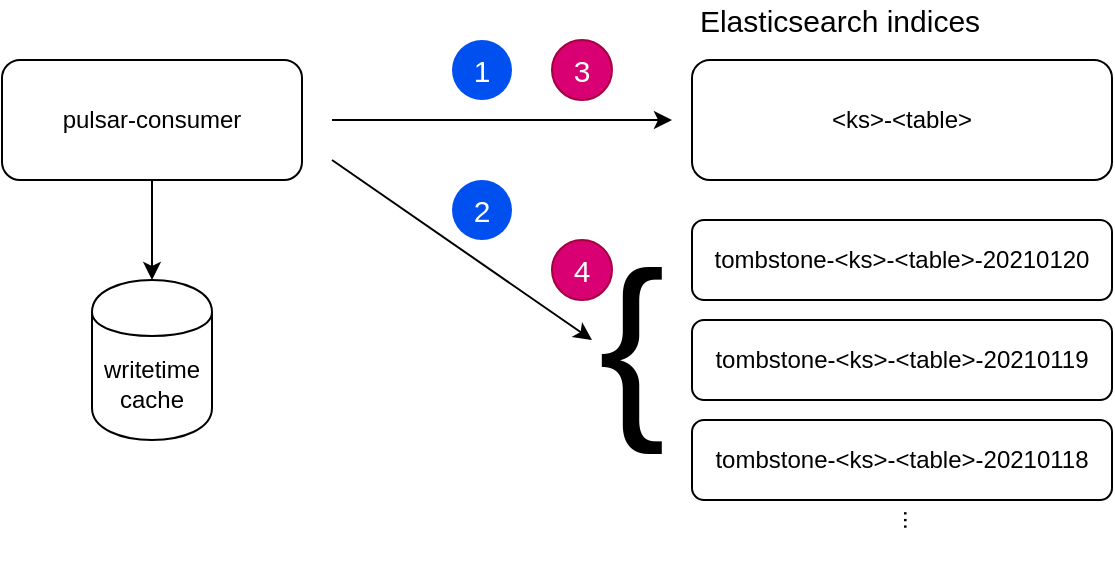<mxfile version="12.3.2" type="device" pages="1"><diagram id="TKYlDI84mGSAWzJuTBNp" name="Page-1"><mxGraphModel dx="737" dy="627" grid="0" gridSize="10" guides="0" tooltips="1" connect="1" arrows="1" fold="1" page="1" pageScale="1" pageWidth="1169" pageHeight="827" math="0" shadow="0"><root><mxCell id="0"/><mxCell id="1" parent="0"/><mxCell id="mSl51fGQp5bu1JZQM_za-1" value="&amp;lt;ks&amp;gt;-&amp;lt;table&amp;gt;" style="rounded=1;whiteSpace=wrap;html=1;" vertex="1" parent="1"><mxGeometry x="510" y="120" width="210" height="60" as="geometry"/></mxCell><mxCell id="mSl51fGQp5bu1JZQM_za-2" value="tombstone-&amp;lt;ks&amp;gt;-&amp;lt;table&amp;gt;-20210120" style="rounded=1;whiteSpace=wrap;html=1;" vertex="1" parent="1"><mxGeometry x="510" y="200" width="210" height="40" as="geometry"/></mxCell><mxCell id="mSl51fGQp5bu1JZQM_za-5" value="tombstone-&amp;lt;ks&amp;gt;-&amp;lt;table&amp;gt;-20210119" style="rounded=1;whiteSpace=wrap;html=1;" vertex="1" parent="1"><mxGeometry x="510" y="250" width="210" height="40" as="geometry"/></mxCell><mxCell id="mSl51fGQp5bu1JZQM_za-6" value="tombstone-&amp;lt;ks&amp;gt;-&amp;lt;table&amp;gt;-20210118" style="rounded=1;whiteSpace=wrap;html=1;" vertex="1" parent="1"><mxGeometry x="510" y="300" width="210" height="40" as="geometry"/></mxCell><mxCell id="mSl51fGQp5bu1JZQM_za-7" value="..." style="text;html=1;strokeColor=none;fillColor=none;align=center;verticalAlign=middle;whiteSpace=wrap;rounded=0;rotation=90;" vertex="1" parent="1"><mxGeometry x="600" y="340" width="40" height="20" as="geometry"/></mxCell><mxCell id="mSl51fGQp5bu1JZQM_za-8" value="pulsar-consumer" style="rounded=1;whiteSpace=wrap;html=1;" vertex="1" parent="1"><mxGeometry x="165" y="120" width="150" height="60" as="geometry"/></mxCell><mxCell id="mSl51fGQp5bu1JZQM_za-10" value="writetime&lt;br&gt;cache" style="shape=cylinder;whiteSpace=wrap;html=1;boundedLbl=1;backgroundOutline=1;" vertex="1" parent="1"><mxGeometry x="210" y="230" width="60" height="80" as="geometry"/></mxCell><mxCell id="mSl51fGQp5bu1JZQM_za-11" value="" style="endArrow=classic;html=1;" edge="1" parent="1"><mxGeometry width="50" height="50" relative="1" as="geometry"><mxPoint x="330" y="150" as="sourcePoint"/><mxPoint x="500" y="150" as="targetPoint"/></mxGeometry></mxCell><mxCell id="mSl51fGQp5bu1JZQM_za-12" value="" style="endArrow=classic;html=1;entryX=0;entryY=0.5;entryDx=0;entryDy=0;" edge="1" parent="1" target="mSl51fGQp5bu1JZQM_za-13"><mxGeometry width="50" height="50" relative="1" as="geometry"><mxPoint x="330" y="170" as="sourcePoint"/><mxPoint x="480" y="250" as="targetPoint"/></mxGeometry></mxCell><mxCell id="mSl51fGQp5bu1JZQM_za-13" value="{" style="text;html=1;strokeColor=none;fillColor=none;align=center;verticalAlign=middle;whiteSpace=wrap;rounded=0;fontSize=100;" vertex="1" parent="1"><mxGeometry x="460" y="190" width="40" height="140" as="geometry"/></mxCell><mxCell id="mSl51fGQp5bu1JZQM_za-14" value="" style="endArrow=classic;html=1;fontSize=100;exitX=0.5;exitY=1;exitDx=0;exitDy=0;entryX=0.5;entryY=0;entryDx=0;entryDy=0;" edge="1" parent="1" source="mSl51fGQp5bu1JZQM_za-8" target="mSl51fGQp5bu1JZQM_za-10"><mxGeometry width="50" height="50" relative="1" as="geometry"><mxPoint x="140" y="250" as="sourcePoint"/><mxPoint x="190" y="200" as="targetPoint"/></mxGeometry></mxCell><mxCell id="mSl51fGQp5bu1JZQM_za-20" value="Elasticsearch indices" style="text;html=1;strokeColor=none;fillColor=none;align=center;verticalAlign=middle;whiteSpace=wrap;rounded=0;fontSize=15;" vertex="1" parent="1"><mxGeometry x="499" y="90" width="170" height="20" as="geometry"/></mxCell><mxCell id="mSl51fGQp5bu1JZQM_za-21" value="2" style="ellipse;whiteSpace=wrap;html=1;fontSize=15;fillColor=#0050ef;strokeColor=none;fontColor=#ffffff;" vertex="1" parent="1"><mxGeometry x="390" y="180" width="30" height="30" as="geometry"/></mxCell><mxCell id="mSl51fGQp5bu1JZQM_za-22" value="1" style="ellipse;whiteSpace=wrap;html=1;fontSize=15;fillColor=#0050ef;strokeColor=none;fontColor=#ffffff;" vertex="1" parent="1"><mxGeometry x="390" y="110" width="30" height="30" as="geometry"/></mxCell><mxCell id="mSl51fGQp5bu1JZQM_za-23" value="3" style="ellipse;whiteSpace=wrap;html=1;fontSize=15;fillColor=#d80073;strokeColor=#A50040;fontColor=#ffffff;" vertex="1" parent="1"><mxGeometry x="440" y="110" width="30" height="30" as="geometry"/></mxCell><mxCell id="mSl51fGQp5bu1JZQM_za-25" value="4" style="ellipse;whiteSpace=wrap;html=1;fontSize=15;fillColor=#d80073;strokeColor=#A50040;fontColor=#ffffff;" vertex="1" parent="1"><mxGeometry x="440" y="210" width="30" height="30" as="geometry"/></mxCell></root></mxGraphModel></diagram></mxfile>